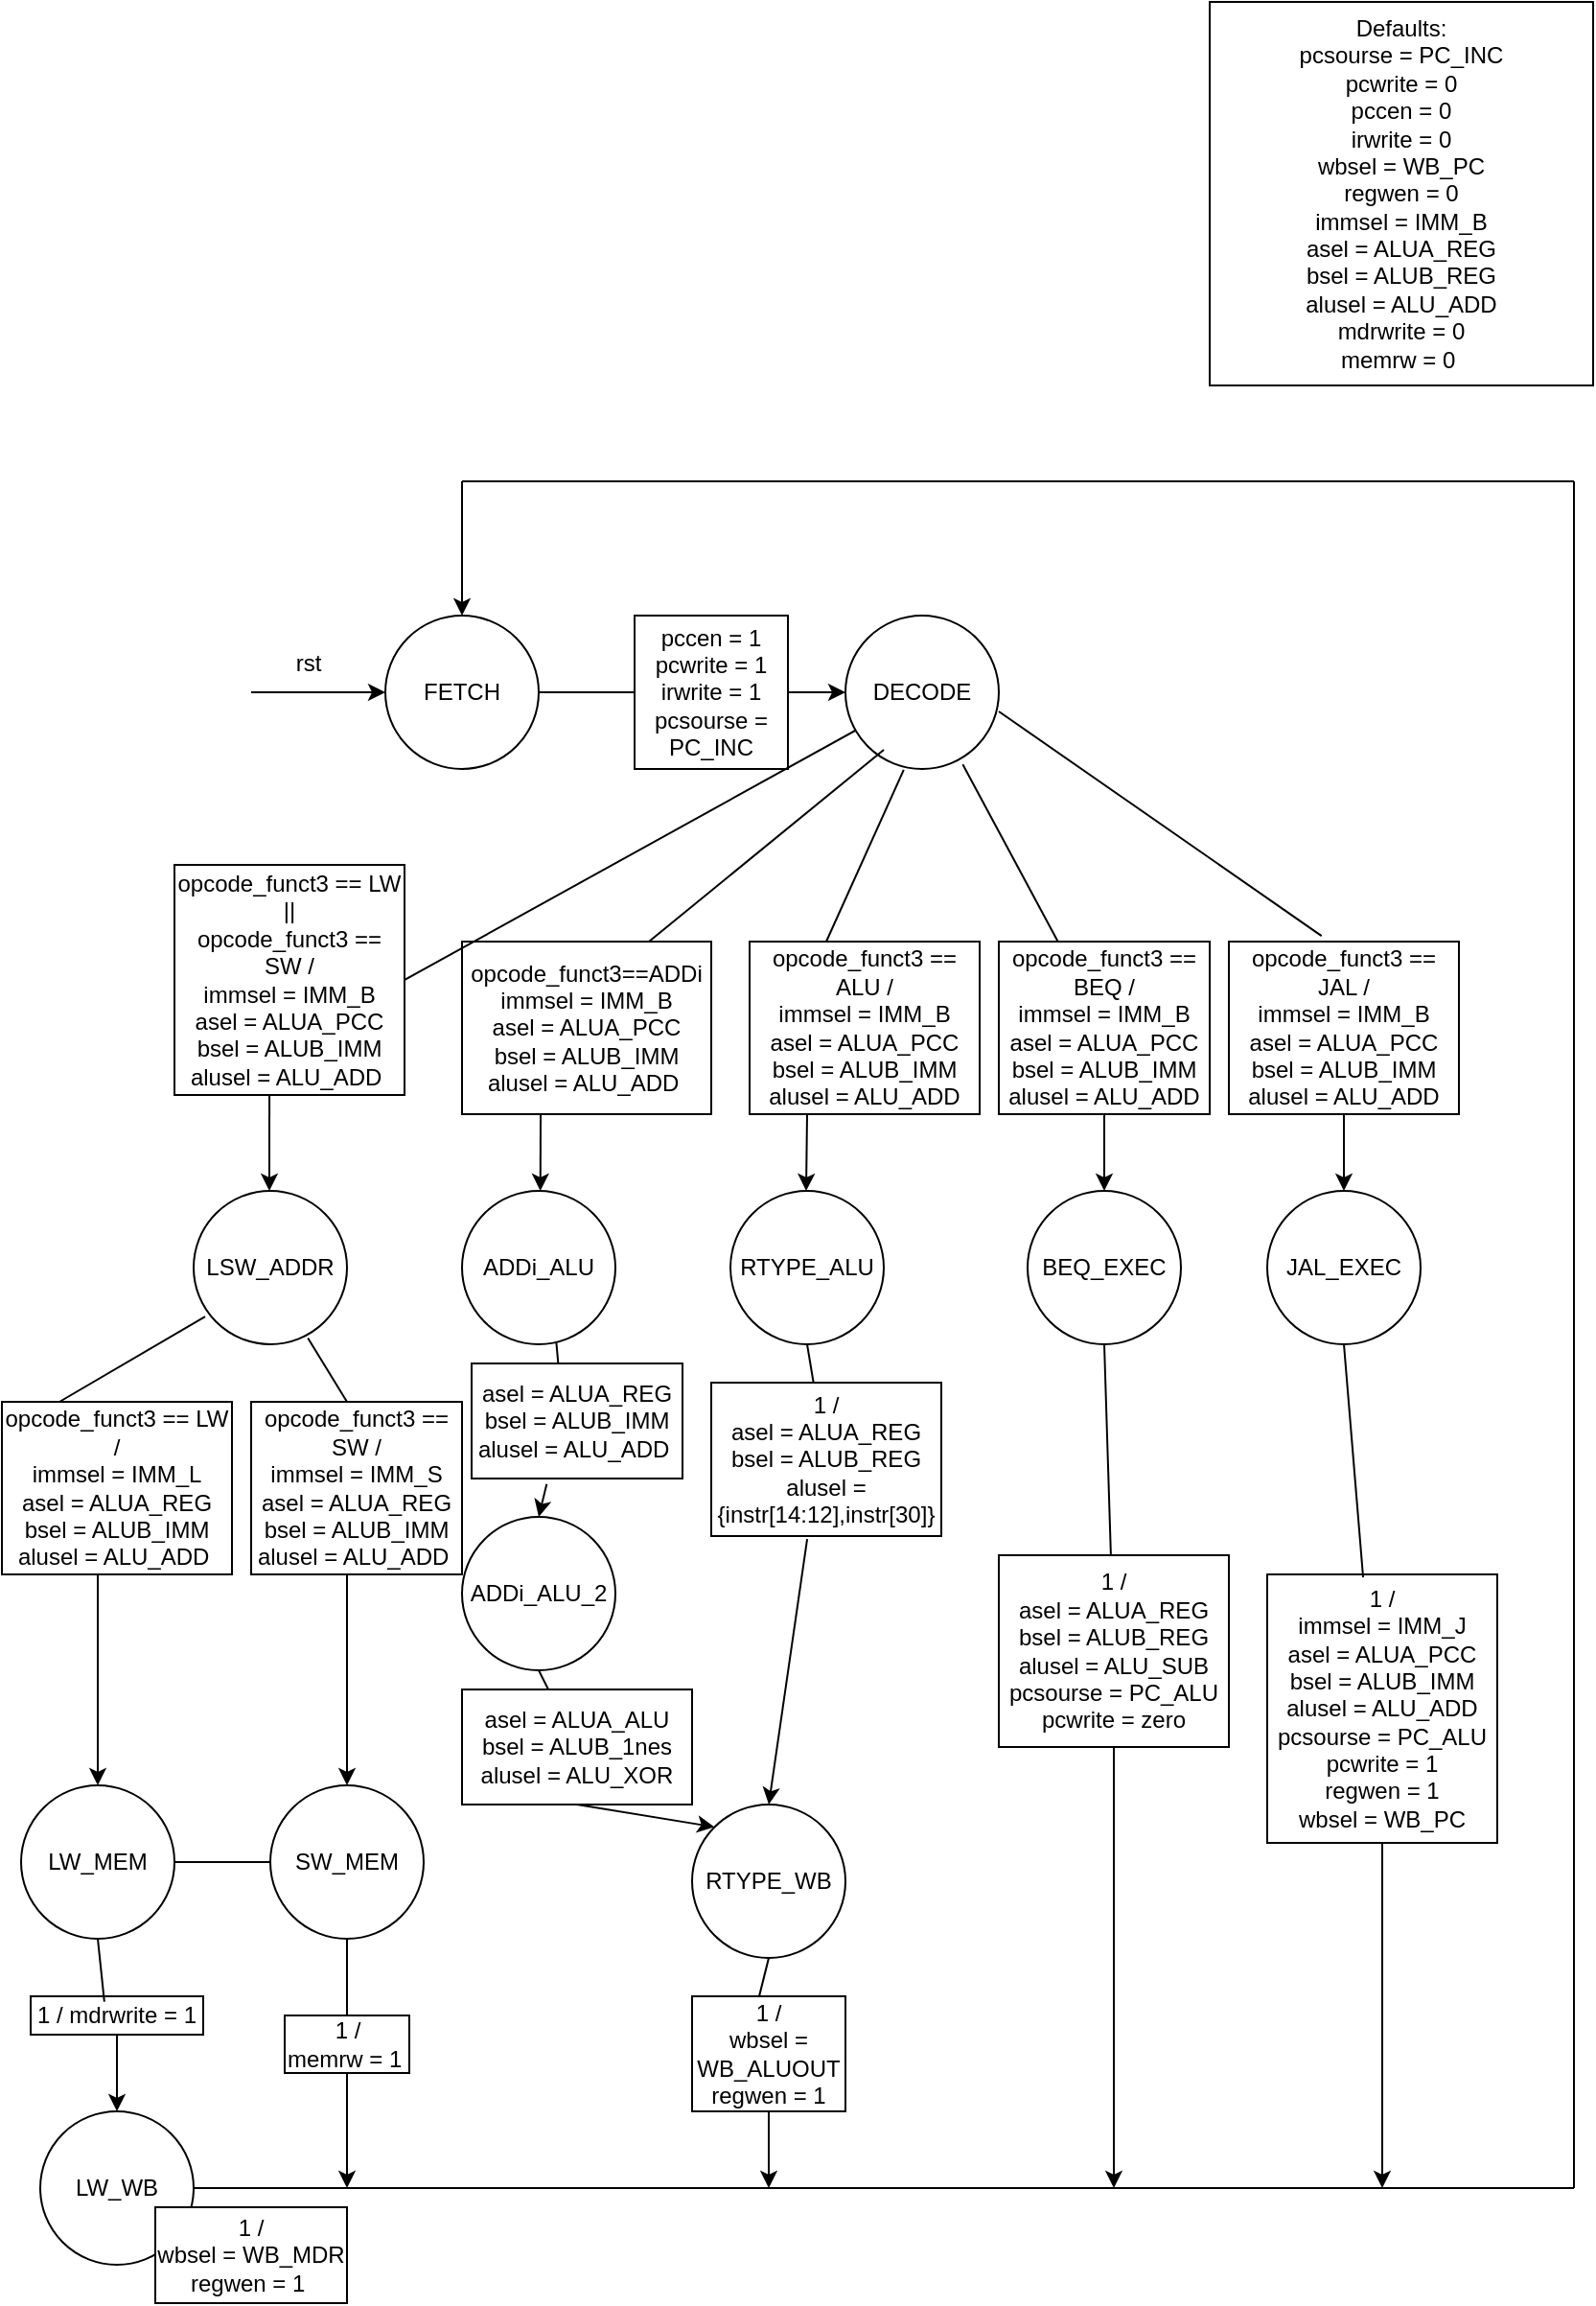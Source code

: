 <mxfile version="21.5.0" type="github">
  <diagram name="Page-1" id="2YBvvXClWsGukQMizWep">
    <mxGraphModel dx="1050" dy="1638" grid="1" gridSize="10" guides="1" tooltips="1" connect="1" arrows="1" fold="1" page="1" pageScale="1" pageWidth="850" pageHeight="1100" math="0" shadow="0">
      <root>
        <mxCell id="0" />
        <mxCell id="1" parent="0" />
        <mxCell id="UIwxRU3X0R6D5jwhxc5C-1" value="Defaults:&lt;br/&gt;pcsourse = PC_INC&lt;br/&gt;pcwrite = 0&lt;br/&gt;pccen = 0&lt;br/&gt;irwrite = 0&lt;br/&gt;wbsel = WB_PC&lt;br/&gt;regwen = 0&lt;br/&gt;immsel = IMM_B&lt;br/&gt;asel = ALUA_REG&lt;br/&gt;bsel = ALUB_REG&lt;br/&gt;alusel = ALU_ADD&lt;br/&gt;mdrwrite = 0&lt;br/&gt;memrw = 0&amp;nbsp;" style="whiteSpace=wrap;html=1;aspect=fixed;" vertex="1" parent="1">
          <mxGeometry x="630" y="-50" width="200" height="200" as="geometry" />
        </mxCell>
        <mxCell id="UIwxRU3X0R6D5jwhxc5C-2" value="" style="endArrow=classic;html=1;rounded=0;" edge="1" parent="1">
          <mxGeometry width="50" height="50" relative="1" as="geometry">
            <mxPoint x="130" y="310" as="sourcePoint" />
            <mxPoint x="200" y="310" as="targetPoint" />
            <Array as="points" />
          </mxGeometry>
        </mxCell>
        <mxCell id="UIwxRU3X0R6D5jwhxc5C-4" value="rst" style="text;html=1;strokeColor=none;fillColor=none;align=center;verticalAlign=middle;whiteSpace=wrap;rounded=0;" vertex="1" parent="1">
          <mxGeometry x="130" y="280" width="60" height="30" as="geometry" />
        </mxCell>
        <mxCell id="UIwxRU3X0R6D5jwhxc5C-7" value="FETCH" style="ellipse;whiteSpace=wrap;html=1;aspect=fixed;" vertex="1" parent="1">
          <mxGeometry x="200" y="270" width="80" height="80" as="geometry" />
        </mxCell>
        <mxCell id="UIwxRU3X0R6D5jwhxc5C-8" value="" style="endArrow=none;html=1;rounded=0;" edge="1" parent="1" target="UIwxRU3X0R6D5jwhxc5C-9">
          <mxGeometry width="50" height="50" relative="1" as="geometry">
            <mxPoint x="280" y="310" as="sourcePoint" />
            <mxPoint x="330" y="310" as="targetPoint" />
            <Array as="points">
              <mxPoint x="330" y="310" />
            </Array>
          </mxGeometry>
        </mxCell>
        <mxCell id="UIwxRU3X0R6D5jwhxc5C-9" value="pccen = 1&lt;br/&gt;pcwrite = 1&lt;br/&gt;irwrite = 1&lt;br/&gt;pcsourse = PC_INC" style="whiteSpace=wrap;html=1;aspect=fixed;" vertex="1" parent="1">
          <mxGeometry x="330" y="270" width="80" height="80" as="geometry" />
        </mxCell>
        <mxCell id="UIwxRU3X0R6D5jwhxc5C-10" value="" style="endArrow=classic;html=1;rounded=0;" edge="1" parent="1" target="UIwxRU3X0R6D5jwhxc5C-11">
          <mxGeometry width="50" height="50" relative="1" as="geometry">
            <mxPoint x="410" y="310" as="sourcePoint" />
            <mxPoint x="480" y="310" as="targetPoint" />
          </mxGeometry>
        </mxCell>
        <mxCell id="UIwxRU3X0R6D5jwhxc5C-11" value="DECODE" style="ellipse;whiteSpace=wrap;html=1;aspect=fixed;" vertex="1" parent="1">
          <mxGeometry x="440" y="270" width="80" height="80" as="geometry" />
        </mxCell>
        <mxCell id="UIwxRU3X0R6D5jwhxc5C-14" value="" style="endArrow=none;html=1;rounded=0;exitX=0.75;exitY=0;exitDx=0;exitDy=0;" edge="1" parent="1" source="UIwxRU3X0R6D5jwhxc5C-17">
          <mxGeometry width="50" height="50" relative="1" as="geometry">
            <mxPoint x="360" y="410" as="sourcePoint" />
            <mxPoint x="460" y="340" as="targetPoint" />
          </mxGeometry>
        </mxCell>
        <mxCell id="UIwxRU3X0R6D5jwhxc5C-15" value="opcode_funct3 == LW ||&lt;br/&gt;opcode_funct3 == SW /&lt;br/&gt;immsel = IMM_B&lt;br/&gt;asel = ALUA_PCC&lt;br/&gt;bsel = ALUB_IMM&lt;br/&gt;alusel = ALU_ADD&amp;nbsp;" style="whiteSpace=wrap;html=1;aspect=fixed;" vertex="1" parent="1">
          <mxGeometry x="90" y="400" width="120" height="120" as="geometry" />
        </mxCell>
        <mxCell id="UIwxRU3X0R6D5jwhxc5C-17" value="opcode_funct3==ADDi&lt;br style=&quot;border-color: var(--border-color);&quot;&gt;immsel = IMM_B&lt;br style=&quot;border-color: var(--border-color);&quot;&gt;asel = ALUA_PCC&lt;br style=&quot;border-color: var(--border-color);&quot;&gt;bsel = ALUB_IMM&lt;br style=&quot;border-color: var(--border-color);&quot;&gt;alusel = ALU_ADD&amp;nbsp;" style="rounded=0;whiteSpace=wrap;html=1;" vertex="1" parent="1">
          <mxGeometry x="240" y="440" width="130" height="90" as="geometry" />
        </mxCell>
        <mxCell id="UIwxRU3X0R6D5jwhxc5C-20" value="" style="endArrow=classic;html=1;rounded=0;" edge="1" parent="1">
          <mxGeometry width="50" height="50" relative="1" as="geometry">
            <mxPoint x="281" y="530" as="sourcePoint" />
            <mxPoint x="280.85" y="569.998" as="targetPoint" />
          </mxGeometry>
        </mxCell>
        <mxCell id="UIwxRU3X0R6D5jwhxc5C-22" value="" style="endArrow=classic;html=1;rounded=0;" edge="1" parent="1">
          <mxGeometry width="50" height="50" relative="1" as="geometry">
            <mxPoint x="139.52" y="520" as="sourcePoint" />
            <mxPoint x="139.5" y="570" as="targetPoint" />
          </mxGeometry>
        </mxCell>
        <mxCell id="UIwxRU3X0R6D5jwhxc5C-23" value="ADDi_ALU" style="ellipse;whiteSpace=wrap;html=1;aspect=fixed;direction=south;" vertex="1" parent="1">
          <mxGeometry x="240" y="570" width="80" height="80" as="geometry" />
        </mxCell>
        <mxCell id="UIwxRU3X0R6D5jwhxc5C-24" value="LSW_ADDR" style="ellipse;whiteSpace=wrap;html=1;aspect=fixed;" vertex="1" parent="1">
          <mxGeometry x="100" y="570" width="80" height="80" as="geometry" />
        </mxCell>
        <mxCell id="UIwxRU3X0R6D5jwhxc5C-25" value="" style="endArrow=none;html=1;rounded=0;entryX=0.38;entryY=1.005;entryDx=0;entryDy=0;entryPerimeter=0;" edge="1" parent="1" target="UIwxRU3X0R6D5jwhxc5C-11">
          <mxGeometry width="50" height="50" relative="1" as="geometry">
            <mxPoint x="430" y="440" as="sourcePoint" />
            <mxPoint x="390" y="570" as="targetPoint" />
          </mxGeometry>
        </mxCell>
        <mxCell id="UIwxRU3X0R6D5jwhxc5C-26" value="opcode_funct3 == ALU /&lt;br/&gt;immsel = IMM_B&lt;br/&gt;asel = ALUA_PCC&lt;br/&gt;bsel = ALUB_IMM&lt;br/&gt;alusel = ALU_ADD" style="rounded=0;whiteSpace=wrap;html=1;" vertex="1" parent="1">
          <mxGeometry x="390" y="440" width="120" height="90" as="geometry" />
        </mxCell>
        <mxCell id="UIwxRU3X0R6D5jwhxc5C-27" value="" style="endArrow=classic;html=1;rounded=0;" edge="1" parent="1">
          <mxGeometry width="50" height="50" relative="1" as="geometry">
            <mxPoint x="420" y="530" as="sourcePoint" />
            <mxPoint x="419.5" y="570" as="targetPoint" />
          </mxGeometry>
        </mxCell>
        <mxCell id="UIwxRU3X0R6D5jwhxc5C-28" value="RTYPE_ALU" style="ellipse;whiteSpace=wrap;html=1;aspect=fixed;" vertex="1" parent="1">
          <mxGeometry x="380" y="570" width="80" height="80" as="geometry" />
        </mxCell>
        <mxCell id="UIwxRU3X0R6D5jwhxc5C-30" value="" style="endArrow=none;html=1;rounded=0;exitX=1;exitY=0.5;exitDx=0;exitDy=0;" edge="1" parent="1" source="UIwxRU3X0R6D5jwhxc5C-15">
          <mxGeometry width="50" height="50" relative="1" as="geometry">
            <mxPoint x="395" y="380" as="sourcePoint" />
            <mxPoint x="445" y="330" as="targetPoint" />
          </mxGeometry>
        </mxCell>
        <mxCell id="UIwxRU3X0R6D5jwhxc5C-31" value="" style="endArrow=none;html=1;rounded=0;exitX=0.765;exitY=0.97;exitDx=0;exitDy=0;exitPerimeter=0;" edge="1" parent="1" source="UIwxRU3X0R6D5jwhxc5C-11" target="UIwxRU3X0R6D5jwhxc5C-33">
          <mxGeometry width="50" height="50" relative="1" as="geometry">
            <mxPoint x="500" y="350" as="sourcePoint" />
            <mxPoint x="540" y="440" as="targetPoint" />
          </mxGeometry>
        </mxCell>
        <mxCell id="UIwxRU3X0R6D5jwhxc5C-33" value="opcode_funct3 == BEQ /&lt;br&gt;immsel = IMM_B&lt;br&gt;asel = ALUA_PCC&lt;br&gt;bsel = ALUB_IMM&lt;br&gt;alusel = ALU_ADD" style="rounded=0;whiteSpace=wrap;html=1;" vertex="1" parent="1">
          <mxGeometry x="520" y="440" width="110" height="90" as="geometry" />
        </mxCell>
        <mxCell id="UIwxRU3X0R6D5jwhxc5C-34" value="opcode_funct3 == JAL /&lt;br/&gt;immsel = IMM_B&lt;br/&gt;asel = ALUA_PCC&lt;br/&gt;bsel = ALUB_IMM&lt;br/&gt;alusel = ALU_ADD" style="rounded=0;whiteSpace=wrap;html=1;" vertex="1" parent="1">
          <mxGeometry x="640" y="440" width="120" height="90" as="geometry" />
        </mxCell>
        <mxCell id="UIwxRU3X0R6D5jwhxc5C-35" value="" style="endArrow=none;html=1;rounded=0;entryX=0.403;entryY=-0.033;entryDx=0;entryDy=0;entryPerimeter=0;" edge="1" parent="1" target="UIwxRU3X0R6D5jwhxc5C-34">
          <mxGeometry width="50" height="50" relative="1" as="geometry">
            <mxPoint x="520" y="320" as="sourcePoint" />
            <mxPoint x="570" y="270" as="targetPoint" />
          </mxGeometry>
        </mxCell>
        <mxCell id="UIwxRU3X0R6D5jwhxc5C-36" value="BEQ_EXEC" style="ellipse;whiteSpace=wrap;html=1;aspect=fixed;" vertex="1" parent="1">
          <mxGeometry x="535" y="570" width="80" height="80" as="geometry" />
        </mxCell>
        <mxCell id="UIwxRU3X0R6D5jwhxc5C-37" value="JAL_EXEC" style="ellipse;whiteSpace=wrap;html=1;aspect=fixed;" vertex="1" parent="1">
          <mxGeometry x="660" y="570" width="80" height="80" as="geometry" />
        </mxCell>
        <mxCell id="UIwxRU3X0R6D5jwhxc5C-38" value="" style="endArrow=classic;html=1;rounded=0;entryX=0.5;entryY=0;entryDx=0;entryDy=0;exitX=0.5;exitY=1;exitDx=0;exitDy=0;" edge="1" parent="1" source="UIwxRU3X0R6D5jwhxc5C-33" target="UIwxRU3X0R6D5jwhxc5C-36">
          <mxGeometry width="50" height="50" relative="1" as="geometry">
            <mxPoint x="560" y="540" as="sourcePoint" />
            <mxPoint x="610" y="490" as="targetPoint" />
          </mxGeometry>
        </mxCell>
        <mxCell id="UIwxRU3X0R6D5jwhxc5C-39" value="" style="endArrow=classic;html=1;rounded=0;exitX=0.5;exitY=1;exitDx=0;exitDy=0;" edge="1" parent="1" source="UIwxRU3X0R6D5jwhxc5C-34" target="UIwxRU3X0R6D5jwhxc5C-37">
          <mxGeometry width="50" height="50" relative="1" as="geometry">
            <mxPoint x="560" y="540" as="sourcePoint" />
            <mxPoint x="610" y="490" as="targetPoint" />
          </mxGeometry>
        </mxCell>
        <mxCell id="UIwxRU3X0R6D5jwhxc5C-41" value="opcode_funct3 == LW /&lt;br/&gt;immsel = IMM_L&lt;br/&gt;asel = ALUA_REG&lt;br/&gt;bsel = ALUB_IMM&lt;br/&gt;alusel = ALU_ADD&amp;nbsp;" style="rounded=0;whiteSpace=wrap;html=1;" vertex="1" parent="1">
          <mxGeometry y="680" width="120" height="90" as="geometry" />
        </mxCell>
        <mxCell id="UIwxRU3X0R6D5jwhxc5C-42" value="" style="endArrow=none;html=1;rounded=0;entryX=0.075;entryY=0.82;entryDx=0;entryDy=0;entryPerimeter=0;exitX=0.25;exitY=0;exitDx=0;exitDy=0;" edge="1" parent="1" source="UIwxRU3X0R6D5jwhxc5C-41" target="UIwxRU3X0R6D5jwhxc5C-24">
          <mxGeometry width="50" height="50" relative="1" as="geometry">
            <mxPoint x="55" y="680" as="sourcePoint" />
            <mxPoint x="105" y="630" as="targetPoint" />
          </mxGeometry>
        </mxCell>
        <mxCell id="UIwxRU3X0R6D5jwhxc5C-43" value="opcode_funct3 == SW /&lt;br/&gt;immsel = IMM_S&lt;br/&gt;asel = ALUA_REG&lt;br/&gt;bsel = ALUB_IMM&lt;br/&gt;alusel = ALU_ADD&amp;nbsp;" style="rounded=0;whiteSpace=wrap;html=1;" vertex="1" parent="1">
          <mxGeometry x="130" y="680" width="110" height="90" as="geometry" />
        </mxCell>
        <mxCell id="UIwxRU3X0R6D5jwhxc5C-44" value="" style="endArrow=none;html=1;rounded=0;entryX=0.745;entryY=0.96;entryDx=0;entryDy=0;entryPerimeter=0;" edge="1" parent="1" target="UIwxRU3X0R6D5jwhxc5C-24">
          <mxGeometry width="50" height="50" relative="1" as="geometry">
            <mxPoint x="180" y="680" as="sourcePoint" />
            <mxPoint x="230" y="630" as="targetPoint" />
          </mxGeometry>
        </mxCell>
        <mxCell id="UIwxRU3X0R6D5jwhxc5C-45" value="" style="endArrow=none;html=1;rounded=0;entryX=0.99;entryY=0.385;entryDx=0;entryDy=0;entryPerimeter=0;" edge="1" parent="1" target="UIwxRU3X0R6D5jwhxc5C-23">
          <mxGeometry width="50" height="50" relative="1" as="geometry">
            <mxPoint x="292" y="680" as="sourcePoint" />
            <mxPoint x="290" y="660" as="targetPoint" />
          </mxGeometry>
        </mxCell>
        <mxCell id="UIwxRU3X0R6D5jwhxc5C-46" value="asel = ALUA_REG&lt;br style=&quot;border-color: var(--border-color);&quot;&gt;bsel = ALUB_IMM&lt;br style=&quot;border-color: var(--border-color);&quot;&gt;alusel = ALU_ADD&amp;nbsp;" style="rounded=0;whiteSpace=wrap;html=1;" vertex="1" parent="1">
          <mxGeometry x="245" y="660" width="110" height="60" as="geometry" />
        </mxCell>
        <mxCell id="UIwxRU3X0R6D5jwhxc5C-48" value="LW_MEM" style="ellipse;whiteSpace=wrap;html=1;aspect=fixed;" vertex="1" parent="1">
          <mxGeometry x="10" y="880" width="80" height="80" as="geometry" />
        </mxCell>
        <mxCell id="UIwxRU3X0R6D5jwhxc5C-49" value="" style="endArrow=classic;html=1;rounded=0;entryX=0.5;entryY=0;entryDx=0;entryDy=0;" edge="1" parent="1" target="UIwxRU3X0R6D5jwhxc5C-48">
          <mxGeometry width="50" height="50" relative="1" as="geometry">
            <mxPoint x="50" y="770" as="sourcePoint" />
            <mxPoint x="100" y="720" as="targetPoint" />
          </mxGeometry>
        </mxCell>
        <mxCell id="UIwxRU3X0R6D5jwhxc5C-50" value="SW_MEM" style="ellipse;whiteSpace=wrap;html=1;aspect=fixed;" vertex="1" parent="1">
          <mxGeometry x="140" y="880" width="80" height="80" as="geometry" />
        </mxCell>
        <mxCell id="UIwxRU3X0R6D5jwhxc5C-51" value="" style="endArrow=classic;html=1;rounded=0;entryX=0.5;entryY=0;entryDx=0;entryDy=0;" edge="1" parent="1" target="UIwxRU3X0R6D5jwhxc5C-50">
          <mxGeometry width="50" height="50" relative="1" as="geometry">
            <mxPoint x="180" y="770" as="sourcePoint" />
            <mxPoint x="230" y="720" as="targetPoint" />
          </mxGeometry>
        </mxCell>
        <mxCell id="UIwxRU3X0R6D5jwhxc5C-52" value="" style="endArrow=none;html=1;rounded=0;entryX=0;entryY=0.5;entryDx=0;entryDy=0;exitX=1;exitY=0.5;exitDx=0;exitDy=0;" edge="1" parent="1" source="UIwxRU3X0R6D5jwhxc5C-48" target="UIwxRU3X0R6D5jwhxc5C-50">
          <mxGeometry width="50" height="50" relative="1" as="geometry">
            <mxPoint x="90" y="865" as="sourcePoint" />
            <mxPoint x="140" y="815" as="targetPoint" />
          </mxGeometry>
        </mxCell>
        <mxCell id="UIwxRU3X0R6D5jwhxc5C-54" value="ADDi_ALU_2" style="ellipse;whiteSpace=wrap;html=1;aspect=fixed;" vertex="1" parent="1">
          <mxGeometry x="240" y="740" width="80" height="80" as="geometry" />
        </mxCell>
        <mxCell id="UIwxRU3X0R6D5jwhxc5C-55" value="" style="endArrow=classic;html=1;rounded=0;entryX=0.5;entryY=0;entryDx=0;entryDy=0;exitX=0.356;exitY=1.047;exitDx=0;exitDy=0;exitPerimeter=0;" edge="1" parent="1" source="UIwxRU3X0R6D5jwhxc5C-46" target="UIwxRU3X0R6D5jwhxc5C-54">
          <mxGeometry width="50" height="50" relative="1" as="geometry">
            <mxPoint x="330" y="790" as="sourcePoint" />
            <mxPoint x="380" y="740" as="targetPoint" />
          </mxGeometry>
        </mxCell>
        <mxCell id="UIwxRU3X0R6D5jwhxc5C-56" value="" style="endArrow=none;html=1;rounded=0;exitX=0.5;exitY=1;exitDx=0;exitDy=0;" edge="1" parent="1" source="UIwxRU3X0R6D5jwhxc5C-54" target="UIwxRU3X0R6D5jwhxc5C-57">
          <mxGeometry width="50" height="50" relative="1" as="geometry">
            <mxPoint x="310" y="880" as="sourcePoint" />
            <mxPoint x="300" y="840" as="targetPoint" />
          </mxGeometry>
        </mxCell>
        <mxCell id="UIwxRU3X0R6D5jwhxc5C-57" value="asel = ALUA_ALU&lt;br style=&quot;border-color: var(--border-color);&quot;&gt;bsel = ALUB_1nes&lt;br style=&quot;border-color: var(--border-color);&quot;&gt;alusel = ALU_XOR" style="rounded=0;whiteSpace=wrap;html=1;" vertex="1" parent="1">
          <mxGeometry x="240" y="830" width="120" height="60" as="geometry" />
        </mxCell>
        <mxCell id="UIwxRU3X0R6D5jwhxc5C-58" value="" style="endArrow=none;html=1;rounded=0;exitX=0.5;exitY=1;exitDx=0;exitDy=0;" edge="1" parent="1" source="UIwxRU3X0R6D5jwhxc5C-28" target="UIwxRU3X0R6D5jwhxc5C-59">
          <mxGeometry width="50" height="50" relative="1" as="geometry">
            <mxPoint x="430" y="780" as="sourcePoint" />
            <mxPoint x="430" y="650" as="targetPoint" />
          </mxGeometry>
        </mxCell>
        <mxCell id="UIwxRU3X0R6D5jwhxc5C-59" value="1 /&lt;br/&gt;asel = ALUA_REG&lt;br/&gt;bsel = ALUB_REG&lt;br/&gt;alusel = {instr[14:12],instr[30]}" style="rounded=0;whiteSpace=wrap;html=1;" vertex="1" parent="1">
          <mxGeometry x="370" y="670" width="120" height="80" as="geometry" />
        </mxCell>
        <mxCell id="UIwxRU3X0R6D5jwhxc5C-60" value="" style="endArrow=classic;html=1;rounded=0;entryX=0.5;entryY=0;entryDx=0;entryDy=0;exitX=0.417;exitY=1.02;exitDx=0;exitDy=0;exitPerimeter=0;" edge="1" parent="1" source="UIwxRU3X0R6D5jwhxc5C-59" target="UIwxRU3X0R6D5jwhxc5C-61">
          <mxGeometry width="50" height="50" relative="1" as="geometry">
            <mxPoint x="420" y="830" as="sourcePoint" />
            <mxPoint x="430" y="960" as="targetPoint" />
          </mxGeometry>
        </mxCell>
        <mxCell id="UIwxRU3X0R6D5jwhxc5C-61" value="RTYPE_WB" style="ellipse;whiteSpace=wrap;html=1;aspect=fixed;" vertex="1" parent="1">
          <mxGeometry x="360" y="890" width="80" height="80" as="geometry" />
        </mxCell>
        <mxCell id="UIwxRU3X0R6D5jwhxc5C-62" value="" style="endArrow=classic;html=1;rounded=0;entryX=0;entryY=0;entryDx=0;entryDy=0;exitX=0.5;exitY=1;exitDx=0;exitDy=0;" edge="1" parent="1" source="UIwxRU3X0R6D5jwhxc5C-57" target="UIwxRU3X0R6D5jwhxc5C-61">
          <mxGeometry width="50" height="50" relative="1" as="geometry">
            <mxPoint x="320" y="920" as="sourcePoint" />
            <mxPoint x="370" y="870" as="targetPoint" />
          </mxGeometry>
        </mxCell>
        <mxCell id="UIwxRU3X0R6D5jwhxc5C-63" value="1 / mdrwrite = 1" style="rounded=0;whiteSpace=wrap;html=1;" vertex="1" parent="1">
          <mxGeometry x="15" y="990" width="90" height="20" as="geometry" />
        </mxCell>
        <mxCell id="UIwxRU3X0R6D5jwhxc5C-65" value="" style="endArrow=none;html=1;rounded=0;entryX=0.5;entryY=1;entryDx=0;entryDy=0;exitX=0.427;exitY=0.14;exitDx=0;exitDy=0;exitPerimeter=0;" edge="1" parent="1" source="UIwxRU3X0R6D5jwhxc5C-63" target="UIwxRU3X0R6D5jwhxc5C-48">
          <mxGeometry width="50" height="50" relative="1" as="geometry">
            <mxPoint x="330" y="1020" as="sourcePoint" />
            <mxPoint x="380" y="970" as="targetPoint" />
          </mxGeometry>
        </mxCell>
        <mxCell id="UIwxRU3X0R6D5jwhxc5C-66" value="" style="endArrow=classic;html=1;rounded=0;exitX=0.5;exitY=1;exitDx=0;exitDy=0;" edge="1" parent="1" source="UIwxRU3X0R6D5jwhxc5C-63" target="UIwxRU3X0R6D5jwhxc5C-67">
          <mxGeometry width="50" height="50" relative="1" as="geometry">
            <mxPoint x="40" y="1000" as="sourcePoint" />
            <mxPoint x="40" y="1020" as="targetPoint" />
          </mxGeometry>
        </mxCell>
        <mxCell id="UIwxRU3X0R6D5jwhxc5C-67" value="LW_WB" style="ellipse;whiteSpace=wrap;html=1;aspect=fixed;" vertex="1" parent="1">
          <mxGeometry x="20" y="1050" width="80" height="80" as="geometry" />
        </mxCell>
        <mxCell id="UIwxRU3X0R6D5jwhxc5C-68" value="1 /&lt;br/&gt;wbsel = WB_MDR&lt;br/&gt;regwen = 1&amp;nbsp;" style="rounded=0;whiteSpace=wrap;html=1;" vertex="1" parent="1">
          <mxGeometry x="80" y="1100" width="100" height="50" as="geometry" />
        </mxCell>
        <mxCell id="UIwxRU3X0R6D5jwhxc5C-69" value="" style="endArrow=none;html=1;rounded=0;exitX=1;exitY=0.5;exitDx=0;exitDy=0;" edge="1" parent="1" source="UIwxRU3X0R6D5jwhxc5C-67">
          <mxGeometry width="50" height="50" relative="1" as="geometry">
            <mxPoint x="130" y="1089.5" as="sourcePoint" />
            <mxPoint x="820" y="1090" as="targetPoint" />
          </mxGeometry>
        </mxCell>
        <mxCell id="UIwxRU3X0R6D5jwhxc5C-70" value="" style="endArrow=none;html=1;rounded=0;" edge="1" parent="1">
          <mxGeometry width="50" height="50" relative="1" as="geometry">
            <mxPoint x="820" y="1090" as="sourcePoint" />
            <mxPoint x="820" y="200" as="targetPoint" />
          </mxGeometry>
        </mxCell>
        <mxCell id="UIwxRU3X0R6D5jwhxc5C-71" value="" style="endArrow=none;html=1;rounded=0;" edge="1" parent="1">
          <mxGeometry width="50" height="50" relative="1" as="geometry">
            <mxPoint x="240" y="200" as="sourcePoint" />
            <mxPoint x="820" y="200" as="targetPoint" />
          </mxGeometry>
        </mxCell>
        <mxCell id="UIwxRU3X0R6D5jwhxc5C-72" value="" style="endArrow=classic;html=1;rounded=0;entryX=0.5;entryY=0;entryDx=0;entryDy=0;" edge="1" parent="1" target="UIwxRU3X0R6D5jwhxc5C-7">
          <mxGeometry width="50" height="50" relative="1" as="geometry">
            <mxPoint x="240" y="200" as="sourcePoint" />
            <mxPoint x="290" y="150" as="targetPoint" />
          </mxGeometry>
        </mxCell>
        <mxCell id="UIwxRU3X0R6D5jwhxc5C-73" value="1 /&lt;br/&gt;asel = ALUA_REG&lt;br/&gt;bsel = ALUB_REG&lt;br/&gt;alusel = ALU_SUB&lt;br/&gt;pcsourse = PC_ALU&lt;br/&gt;pcwrite = zero" style="rounded=0;whiteSpace=wrap;html=1;" vertex="1" parent="1">
          <mxGeometry x="520" y="760" width="120" height="100" as="geometry" />
        </mxCell>
        <mxCell id="UIwxRU3X0R6D5jwhxc5C-75" value="1 /&lt;br/&gt;immsel = IMM_J&lt;br/&gt;asel = ALUA_PCC&lt;br/&gt;bsel = ALUB_IMM&lt;br/&gt;alusel = ALU_ADD&lt;br/&gt;pcsourse = PC_ALU&lt;br/&gt;pcwrite = 1&lt;br/&gt;regwen = 1&lt;br/&gt;wbsel = WB_PC" style="rounded=0;whiteSpace=wrap;html=1;" vertex="1" parent="1">
          <mxGeometry x="660" y="770" width="120" height="140" as="geometry" />
        </mxCell>
        <mxCell id="UIwxRU3X0R6D5jwhxc5C-76" value="" style="endArrow=none;html=1;rounded=0;entryX=0.5;entryY=1;entryDx=0;entryDy=0;" edge="1" parent="1" source="UIwxRU3X0R6D5jwhxc5C-73" target="UIwxRU3X0R6D5jwhxc5C-36">
          <mxGeometry width="50" height="50" relative="1" as="geometry">
            <mxPoint x="530" y="760" as="sourcePoint" />
            <mxPoint x="580" y="710" as="targetPoint" />
          </mxGeometry>
        </mxCell>
        <mxCell id="UIwxRU3X0R6D5jwhxc5C-77" value="" style="endArrow=none;html=1;rounded=0;exitX=0.417;exitY=0.011;exitDx=0;exitDy=0;exitPerimeter=0;" edge="1" parent="1" source="UIwxRU3X0R6D5jwhxc5C-75">
          <mxGeometry width="50" height="50" relative="1" as="geometry">
            <mxPoint x="650" y="700" as="sourcePoint" />
            <mxPoint x="700" y="650" as="targetPoint" />
          </mxGeometry>
        </mxCell>
        <mxCell id="UIwxRU3X0R6D5jwhxc5C-78" value="" style="endArrow=classic;html=1;rounded=0;" edge="1" parent="1">
          <mxGeometry width="50" height="50" relative="1" as="geometry">
            <mxPoint x="580" y="860" as="sourcePoint" />
            <mxPoint x="580" y="1090" as="targetPoint" />
          </mxGeometry>
        </mxCell>
        <mxCell id="UIwxRU3X0R6D5jwhxc5C-79" value="" style="endArrow=classic;html=1;rounded=0;exitX=0.5;exitY=1;exitDx=0;exitDy=0;" edge="1" parent="1" source="UIwxRU3X0R6D5jwhxc5C-75">
          <mxGeometry width="50" height="50" relative="1" as="geometry">
            <mxPoint x="530" y="950" as="sourcePoint" />
            <mxPoint x="720" y="1090" as="targetPoint" />
          </mxGeometry>
        </mxCell>
        <mxCell id="UIwxRU3X0R6D5jwhxc5C-80" value="1 /&lt;br/&gt;wbsel = WB_ALUOUT&lt;br/&gt;regwen = 1" style="rounded=0;whiteSpace=wrap;html=1;" vertex="1" parent="1">
          <mxGeometry x="360" y="990" width="80" height="60" as="geometry" />
        </mxCell>
        <mxCell id="UIwxRU3X0R6D5jwhxc5C-81" value="" style="endArrow=none;html=1;rounded=0;entryX=0.5;entryY=1;entryDx=0;entryDy=0;" edge="1" parent="1" target="UIwxRU3X0R6D5jwhxc5C-61">
          <mxGeometry width="50" height="50" relative="1" as="geometry">
            <mxPoint x="395" y="990" as="sourcePoint" />
            <mxPoint x="445" y="940" as="targetPoint" />
          </mxGeometry>
        </mxCell>
        <mxCell id="UIwxRU3X0R6D5jwhxc5C-82" value="" style="endArrow=classic;html=1;rounded=0;exitX=0.5;exitY=1;exitDx=0;exitDy=0;" edge="1" parent="1" source="UIwxRU3X0R6D5jwhxc5C-80">
          <mxGeometry width="50" height="50" relative="1" as="geometry">
            <mxPoint x="530" y="950" as="sourcePoint" />
            <mxPoint x="400" y="1090" as="targetPoint" />
          </mxGeometry>
        </mxCell>
        <mxCell id="UIwxRU3X0R6D5jwhxc5C-83" value="1 /&lt;br/&gt;memrw = 1&amp;nbsp;" style="rounded=0;whiteSpace=wrap;html=1;" vertex="1" parent="1">
          <mxGeometry x="147.5" y="1000" width="65" height="30" as="geometry" />
        </mxCell>
        <mxCell id="UIwxRU3X0R6D5jwhxc5C-84" value="" style="endArrow=none;html=1;rounded=0;entryX=0.5;entryY=1;entryDx=0;entryDy=0;" edge="1" parent="1" target="UIwxRU3X0R6D5jwhxc5C-50">
          <mxGeometry width="50" height="50" relative="1" as="geometry">
            <mxPoint x="180" y="1000" as="sourcePoint" />
            <mxPoint x="230" y="950" as="targetPoint" />
          </mxGeometry>
        </mxCell>
        <mxCell id="UIwxRU3X0R6D5jwhxc5C-85" value="" style="endArrow=classic;html=1;rounded=0;" edge="1" parent="1">
          <mxGeometry width="50" height="50" relative="1" as="geometry">
            <mxPoint x="180" y="1030" as="sourcePoint" />
            <mxPoint x="180" y="1090" as="targetPoint" />
          </mxGeometry>
        </mxCell>
      </root>
    </mxGraphModel>
  </diagram>
</mxfile>
